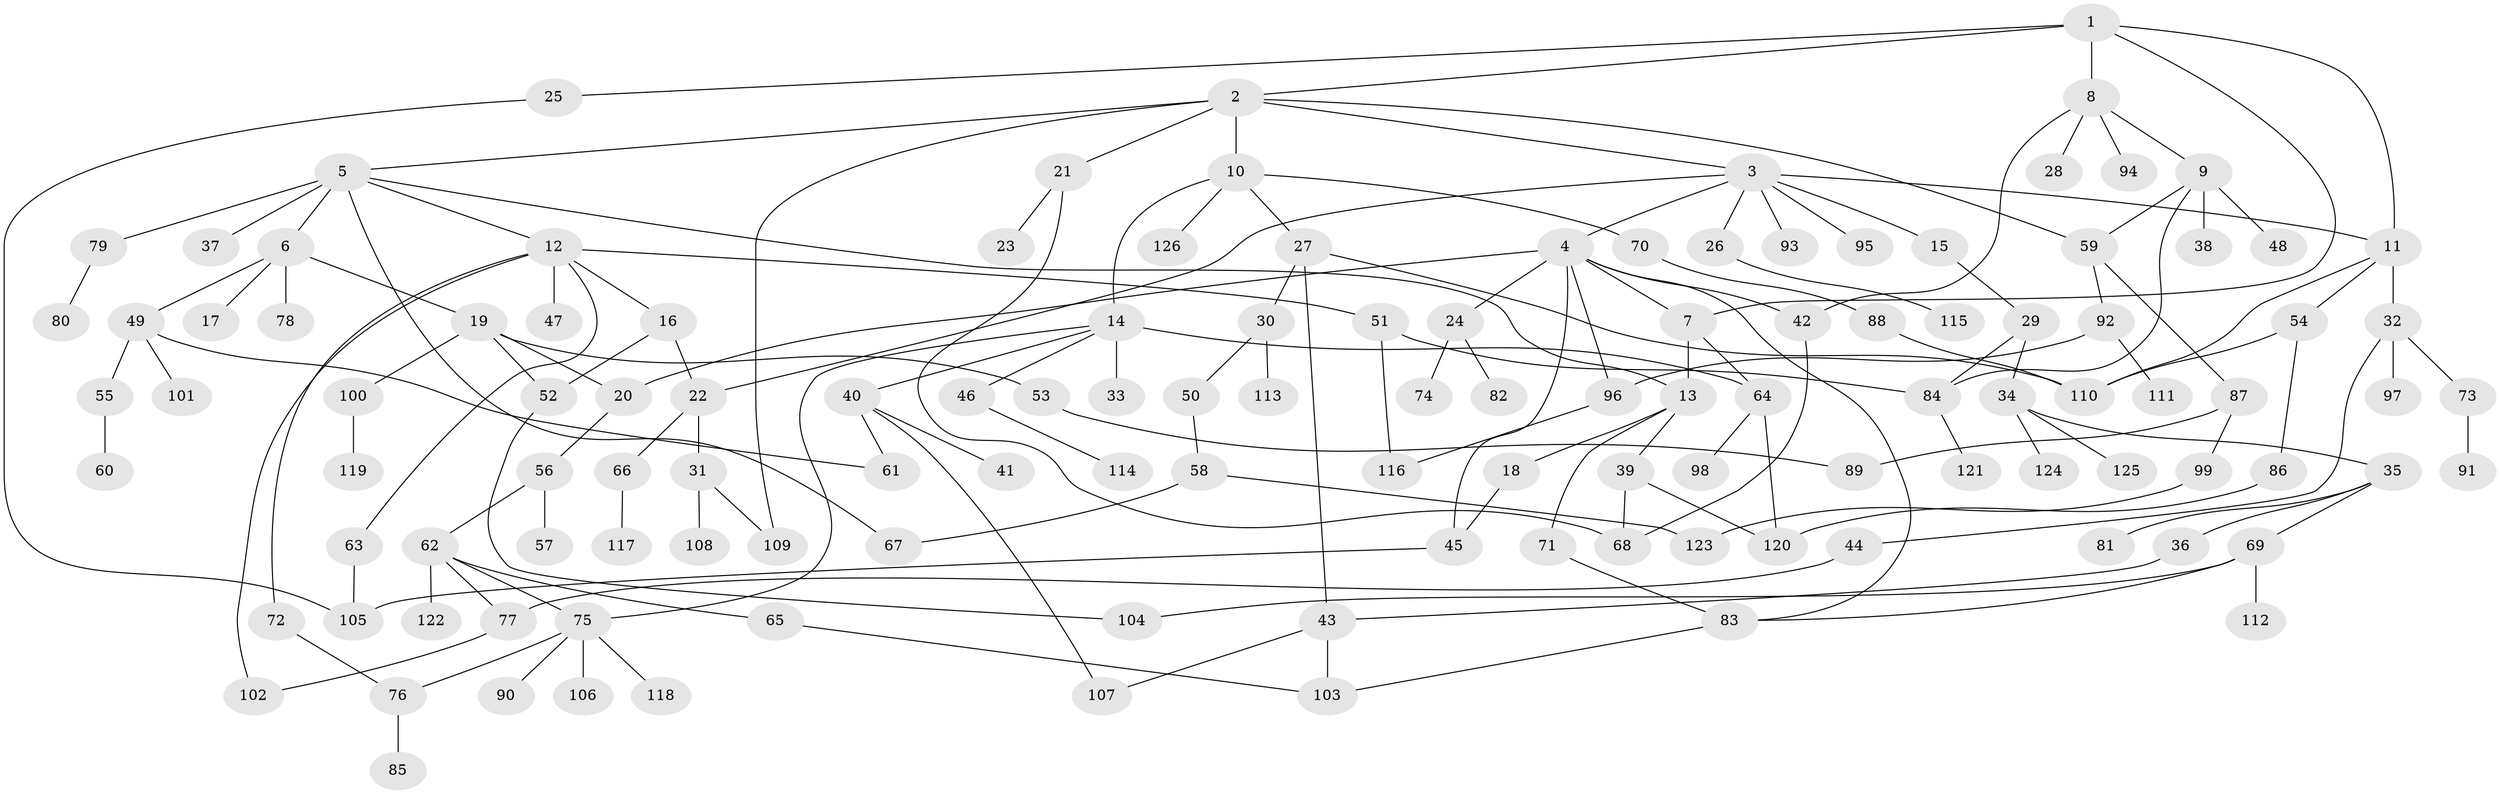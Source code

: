 // Generated by graph-tools (version 1.1) at 2025/42/03/09/25 04:42:01]
// undirected, 126 vertices, 164 edges
graph export_dot {
graph [start="1"]
  node [color=gray90,style=filled];
  1;
  2;
  3;
  4;
  5;
  6;
  7;
  8;
  9;
  10;
  11;
  12;
  13;
  14;
  15;
  16;
  17;
  18;
  19;
  20;
  21;
  22;
  23;
  24;
  25;
  26;
  27;
  28;
  29;
  30;
  31;
  32;
  33;
  34;
  35;
  36;
  37;
  38;
  39;
  40;
  41;
  42;
  43;
  44;
  45;
  46;
  47;
  48;
  49;
  50;
  51;
  52;
  53;
  54;
  55;
  56;
  57;
  58;
  59;
  60;
  61;
  62;
  63;
  64;
  65;
  66;
  67;
  68;
  69;
  70;
  71;
  72;
  73;
  74;
  75;
  76;
  77;
  78;
  79;
  80;
  81;
  82;
  83;
  84;
  85;
  86;
  87;
  88;
  89;
  90;
  91;
  92;
  93;
  94;
  95;
  96;
  97;
  98;
  99;
  100;
  101;
  102;
  103;
  104;
  105;
  106;
  107;
  108;
  109;
  110;
  111;
  112;
  113;
  114;
  115;
  116;
  117;
  118;
  119;
  120;
  121;
  122;
  123;
  124;
  125;
  126;
  1 -- 2;
  1 -- 8;
  1 -- 25;
  1 -- 11;
  1 -- 7;
  2 -- 3;
  2 -- 5;
  2 -- 10;
  2 -- 21;
  2 -- 59;
  2 -- 109;
  3 -- 4;
  3 -- 11;
  3 -- 15;
  3 -- 22;
  3 -- 26;
  3 -- 93;
  3 -- 95;
  4 -- 7;
  4 -- 24;
  4 -- 42;
  4 -- 96;
  4 -- 20;
  4 -- 83;
  4 -- 45;
  5 -- 6;
  5 -- 12;
  5 -- 13;
  5 -- 37;
  5 -- 67;
  5 -- 79;
  6 -- 17;
  6 -- 19;
  6 -- 49;
  6 -- 78;
  7 -- 64;
  7 -- 13;
  8 -- 9;
  8 -- 28;
  8 -- 94;
  8 -- 42;
  9 -- 38;
  9 -- 48;
  9 -- 84;
  9 -- 59;
  10 -- 14;
  10 -- 27;
  10 -- 70;
  10 -- 126;
  11 -- 32;
  11 -- 54;
  11 -- 110;
  12 -- 16;
  12 -- 47;
  12 -- 51;
  12 -- 63;
  12 -- 72;
  12 -- 102;
  13 -- 18;
  13 -- 39;
  13 -- 71;
  14 -- 33;
  14 -- 40;
  14 -- 46;
  14 -- 64;
  14 -- 75;
  15 -- 29;
  16 -- 52;
  16 -- 22;
  18 -- 45;
  19 -- 20;
  19 -- 53;
  19 -- 100;
  19 -- 52;
  20 -- 56;
  21 -- 23;
  21 -- 68;
  22 -- 31;
  22 -- 66;
  24 -- 74;
  24 -- 82;
  25 -- 105;
  26 -- 115;
  27 -- 30;
  27 -- 43;
  27 -- 110;
  29 -- 34;
  29 -- 84;
  30 -- 50;
  30 -- 113;
  31 -- 108;
  31 -- 109;
  32 -- 44;
  32 -- 73;
  32 -- 97;
  34 -- 35;
  34 -- 124;
  34 -- 125;
  35 -- 36;
  35 -- 69;
  35 -- 81;
  36 -- 43;
  39 -- 68;
  39 -- 120;
  40 -- 41;
  40 -- 61;
  40 -- 107;
  42 -- 68;
  43 -- 103;
  43 -- 107;
  44 -- 77;
  45 -- 105;
  46 -- 114;
  49 -- 55;
  49 -- 101;
  49 -- 61;
  50 -- 58;
  51 -- 116;
  51 -- 84;
  52 -- 104;
  53 -- 89;
  54 -- 86;
  54 -- 110;
  55 -- 60;
  56 -- 57;
  56 -- 62;
  58 -- 123;
  58 -- 67;
  59 -- 87;
  59 -- 92;
  62 -- 65;
  62 -- 77;
  62 -- 122;
  62 -- 75;
  63 -- 105;
  64 -- 98;
  64 -- 120;
  65 -- 103;
  66 -- 117;
  69 -- 83;
  69 -- 112;
  69 -- 104;
  70 -- 88;
  71 -- 83;
  72 -- 76;
  73 -- 91;
  75 -- 90;
  75 -- 106;
  75 -- 118;
  75 -- 76;
  76 -- 85;
  77 -- 102;
  79 -- 80;
  83 -- 103;
  84 -- 121;
  86 -- 120;
  87 -- 89;
  87 -- 99;
  88 -- 110;
  92 -- 111;
  92 -- 96;
  96 -- 116;
  99 -- 123;
  100 -- 119;
}
